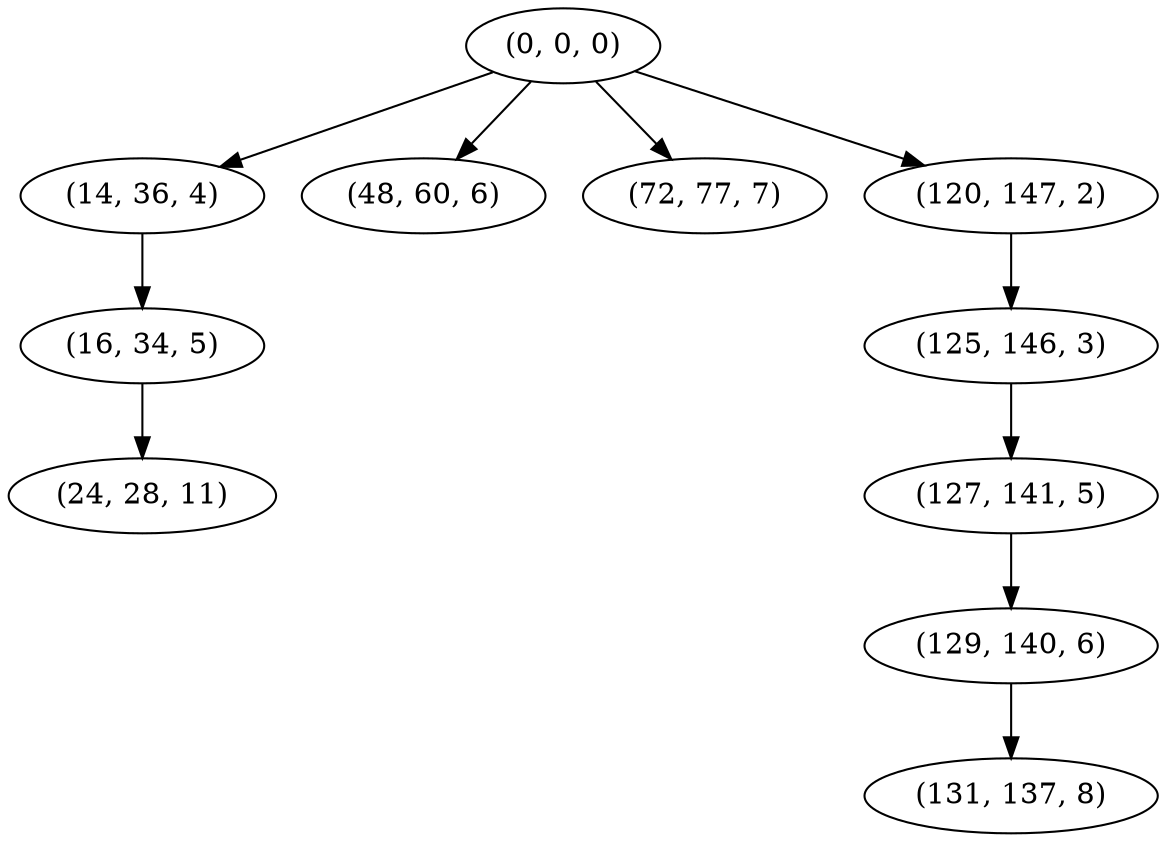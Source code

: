 digraph tree {
    "(0, 0, 0)";
    "(14, 36, 4)";
    "(16, 34, 5)";
    "(24, 28, 11)";
    "(48, 60, 6)";
    "(72, 77, 7)";
    "(120, 147, 2)";
    "(125, 146, 3)";
    "(127, 141, 5)";
    "(129, 140, 6)";
    "(131, 137, 8)";
    "(0, 0, 0)" -> "(14, 36, 4)";
    "(0, 0, 0)" -> "(48, 60, 6)";
    "(0, 0, 0)" -> "(72, 77, 7)";
    "(0, 0, 0)" -> "(120, 147, 2)";
    "(14, 36, 4)" -> "(16, 34, 5)";
    "(16, 34, 5)" -> "(24, 28, 11)";
    "(120, 147, 2)" -> "(125, 146, 3)";
    "(125, 146, 3)" -> "(127, 141, 5)";
    "(127, 141, 5)" -> "(129, 140, 6)";
    "(129, 140, 6)" -> "(131, 137, 8)";
}
